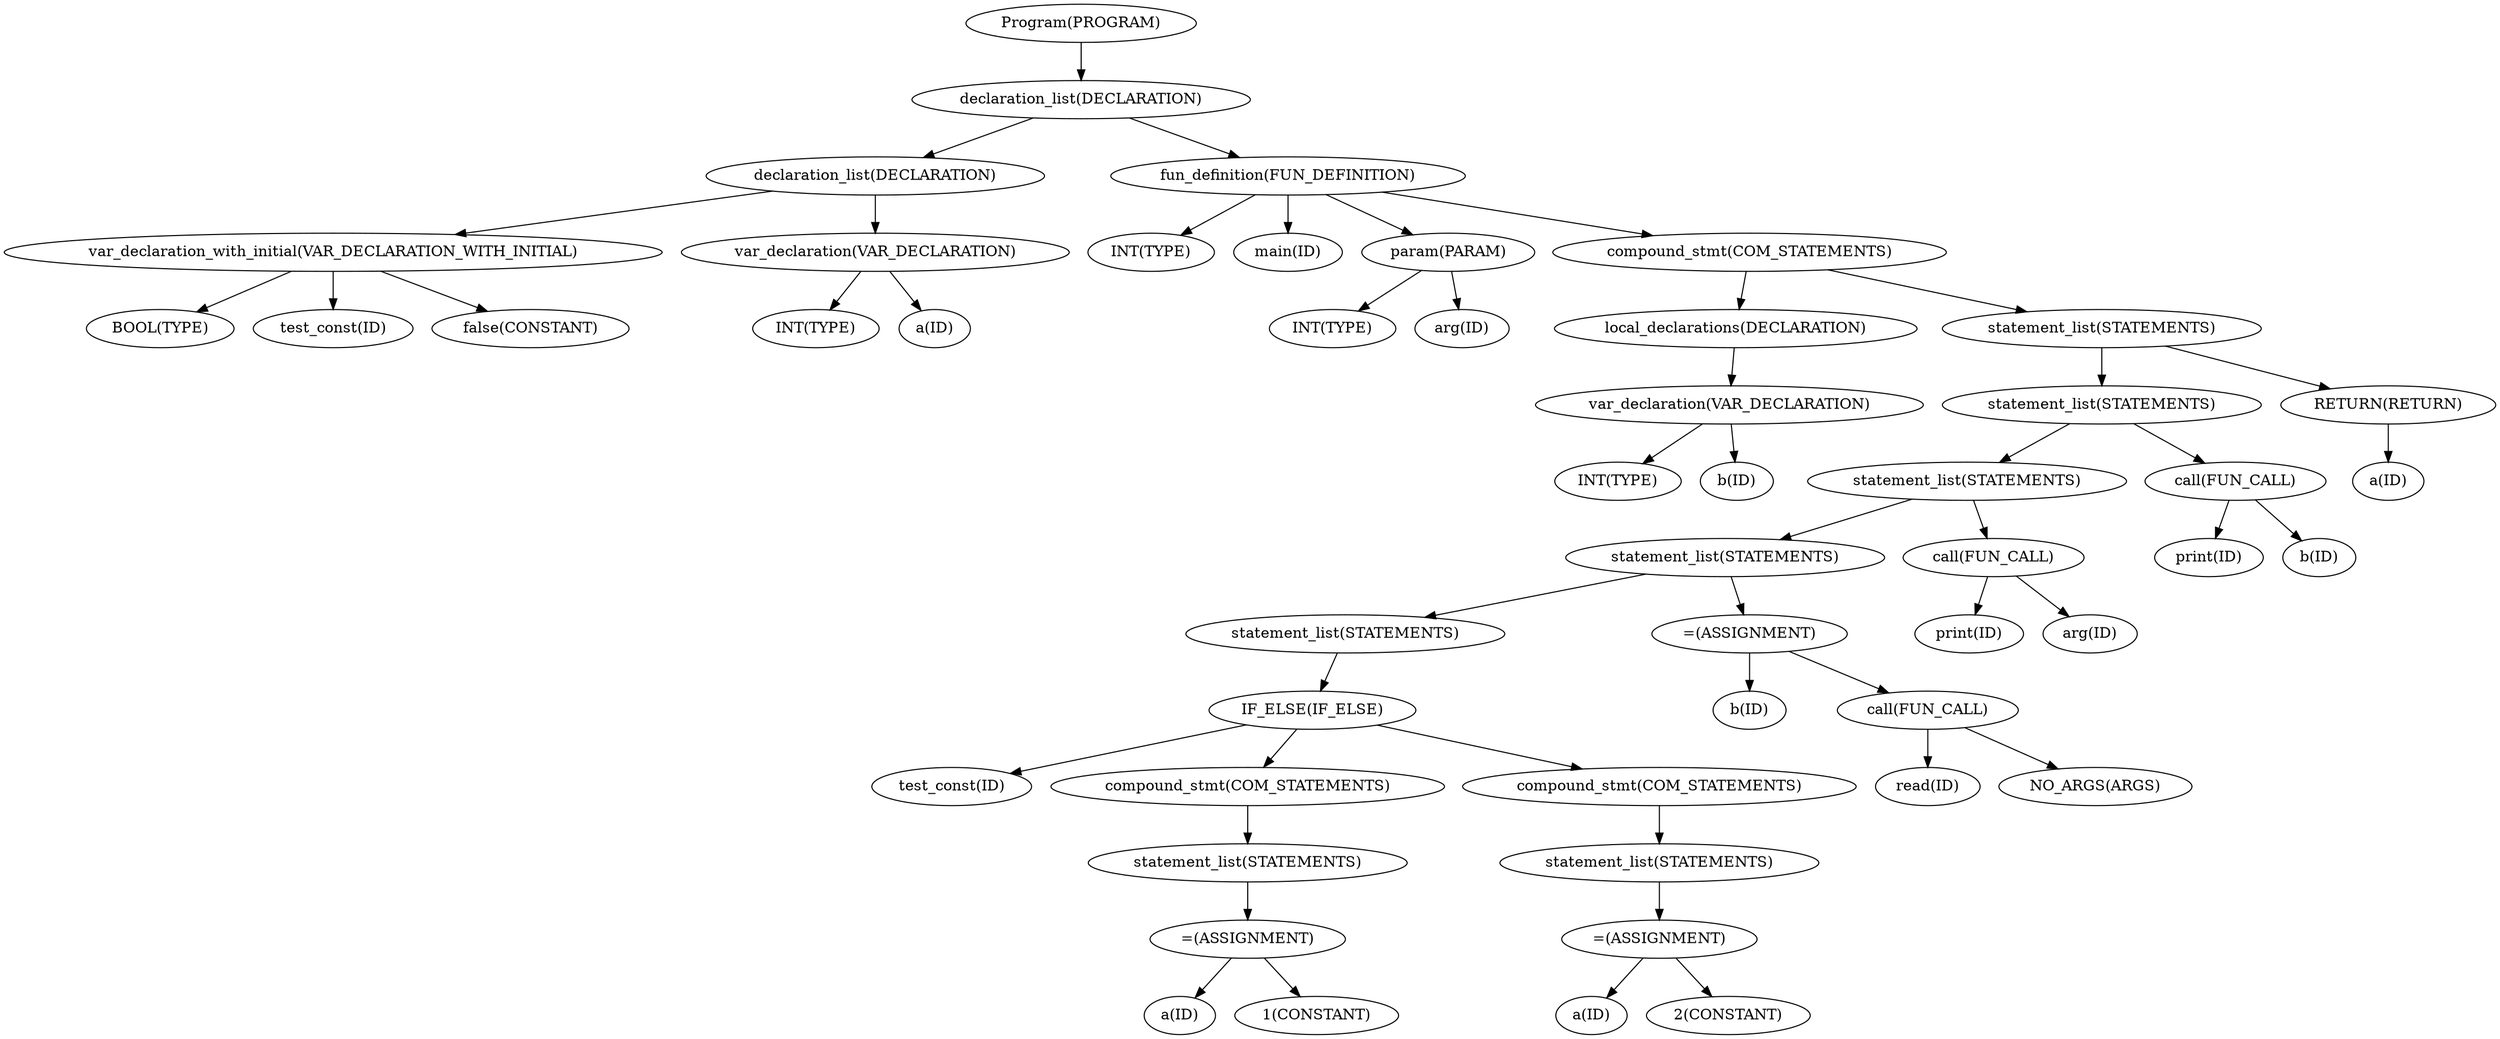 digraph AST {
	node0 [label="Program(PROGRAM)"];
	node1 [label="declaration_list(DECLARATION)"];
	node0 -> node1;
	node2 [label="declaration_list(DECLARATION)"];
	node1 -> node2;
	node3 [label="var_declaration_with_initial(VAR_DECLARATION_WITH_INITIAL)"];
	node2 -> node3;
	node4 [label="BOOL(TYPE)"];
	node3 -> node4;
	node5 [label="test_const(ID)"];
	node3 -> node5;
	node6 [label="false(CONSTANT)"];
	node3 -> node6;
	node7 [label="var_declaration(VAR_DECLARATION)"];
	node2 -> node7;
	node8 [label="INT(TYPE)"];
	node7 -> node8;
	node9 [label="a(ID)"];
	node7 -> node9;
	node10 [label="fun_definition(FUN_DEFINITION)"];
	node1 -> node10;
	node11 [label="INT(TYPE)"];
	node10 -> node11;
	node12 [label="main(ID)"];
	node10 -> node12;
	node13 [label="param(PARAM)"];
	node10 -> node13;
	node14 [label="INT(TYPE)"];
	node13 -> node14;
	node15 [label="arg(ID)"];
	node13 -> node15;
	node16 [label="compound_stmt(COM_STATEMENTS)"];
	node10 -> node16;
	node17 [label="local_declarations(DECLARATION)"];
	node16 -> node17;
	node18 [label="var_declaration(VAR_DECLARATION)"];
	node17 -> node18;
	node19 [label="INT(TYPE)"];
	node18 -> node19;
	node20 [label="b(ID)"];
	node18 -> node20;
	node21 [label="statement_list(STATEMENTS)"];
	node16 -> node21;
	node22 [label="statement_list(STATEMENTS)"];
	node21 -> node22;
	node23 [label="statement_list(STATEMENTS)"];
	node22 -> node23;
	node24 [label="statement_list(STATEMENTS)"];
	node23 -> node24;
	node25 [label="statement_list(STATEMENTS)"];
	node24 -> node25;
	node26 [label="IF_ELSE(IF_ELSE)"];
	node25 -> node26;
	node27 [label="test_const(ID)"];
	node26 -> node27;
	node28 [label="compound_stmt(COM_STATEMENTS)"];
	node26 -> node28;
	node29 [label="statement_list(STATEMENTS)"];
	node28 -> node29;
	node30 [label="=(ASSIGNMENT)"];
	node29 -> node30;
	node31 [label="a(ID)"];
	node30 -> node31;
	node32 [label="1(CONSTANT)"];
	node30 -> node32;
	node33 [label="compound_stmt(COM_STATEMENTS)"];
	node26 -> node33;
	node34 [label="statement_list(STATEMENTS)"];
	node33 -> node34;
	node35 [label="=(ASSIGNMENT)"];
	node34 -> node35;
	node36 [label="a(ID)"];
	node35 -> node36;
	node37 [label="2(CONSTANT)"];
	node35 -> node37;
	node38 [label="=(ASSIGNMENT)"];
	node24 -> node38;
	node39 [label="b(ID)"];
	node38 -> node39;
	node40 [label="call(FUN_CALL)"];
	node38 -> node40;
	node41 [label="read(ID)"];
	node40 -> node41;
	node42 [label="NO_ARGS(ARGS)"];
	node40 -> node42;
	node43 [label="call(FUN_CALL)"];
	node23 -> node43;
	node44 [label="print(ID)"];
	node43 -> node44;
	node45 [label="arg(ID)"];
	node43 -> node45;
	node46 [label="call(FUN_CALL)"];
	node22 -> node46;
	node47 [label="print(ID)"];
	node46 -> node47;
	node48 [label="b(ID)"];
	node46 -> node48;
	node49 [label="RETURN(RETURN)"];
	node21 -> node49;
	node50 [label="a(ID)"];
	node49 -> node50;
}
